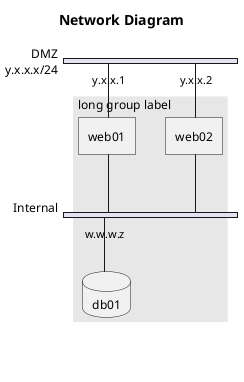 @startuml

!if %variable_exists("$THEME")
title Network Diagram - $THEME theme
!else
title Network Diagram
!endif

nwdiag {
  network DMZ {
      address = "y.x.x.x/24"
      web01 [address = "y.x.x.1"];
      web02 [address = "y.x.x.2"];
  }

   network Internal {
    web01;
    web02;
    db01 [address = "w.w.w.z", shape = database];
  } 

    group {
    description = "long group label";
    web01;
    web02;
    db01;
  }
}
@enduml
